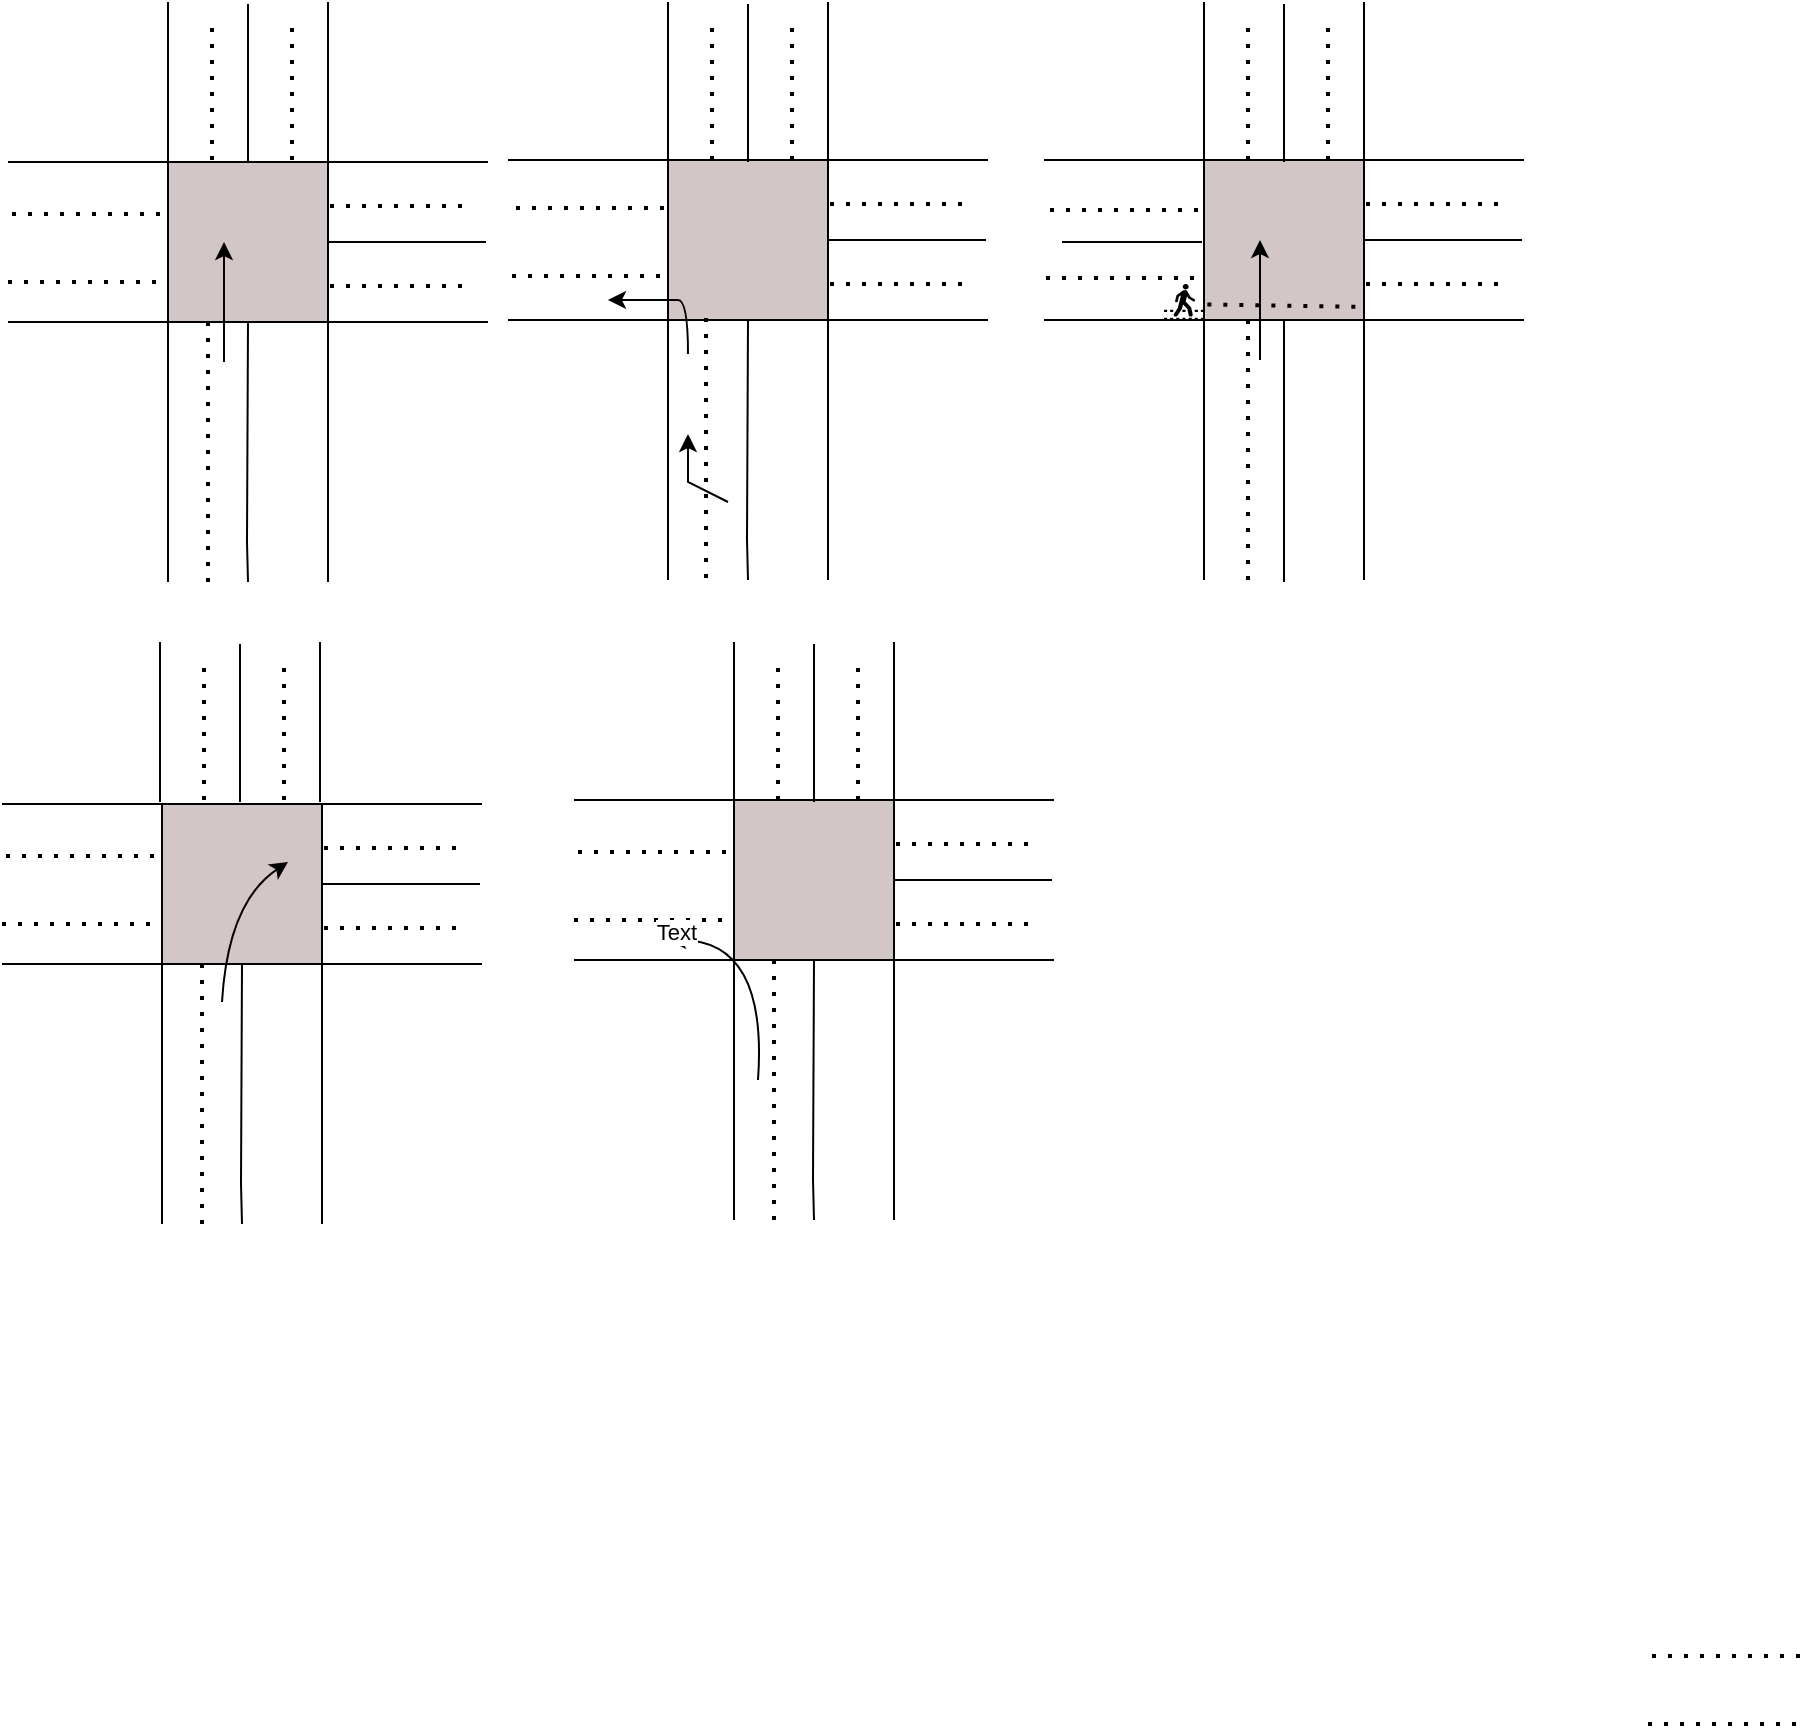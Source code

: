 <mxfile version="21.6.5" type="github">
  <diagram name="Page-1" id="eHVsndWZNQYHEwz9tB8o">
    <mxGraphModel dx="44920" dy="23280" grid="1" gridSize="10" guides="1" tooltips="1" connect="1" arrows="1" fold="1" page="0" pageScale="1" pageWidth="1169" pageHeight="827" math="0" shadow="0">
      <root>
        <mxCell id="0" />
        <mxCell id="1" parent="0" />
        <mxCell id="FgRab_RMm033HroBVEti-80" value="" style="endArrow=none;dashed=1;html=1;dashPattern=1 3;strokeWidth=2;rounded=0;entryX=0;entryY=0.75;entryDx=0;entryDy=0;" edge="1" parent="1">
          <mxGeometry width="50" height="50" relative="1" as="geometry">
            <mxPoint x="920" y="861" as="sourcePoint" />
            <mxPoint x="1000" y="861" as="targetPoint" />
            <Array as="points">
              <mxPoint x="960" y="861" />
            </Array>
          </mxGeometry>
        </mxCell>
        <mxCell id="FgRab_RMm033HroBVEti-81" value="" style="endArrow=none;dashed=1;html=1;dashPattern=1 3;strokeWidth=2;rounded=0;entryX=0;entryY=0.75;entryDx=0;entryDy=0;" edge="1" parent="1">
          <mxGeometry width="50" height="50" relative="1" as="geometry">
            <mxPoint x="922" y="827" as="sourcePoint" />
            <mxPoint x="1002" y="827" as="targetPoint" />
            <Array as="points">
              <mxPoint x="962" y="827" />
            </Array>
          </mxGeometry>
        </mxCell>
        <mxCell id="FgRab_RMm033HroBVEti-128" value="" style="group" vertex="1" connectable="0" parent="1">
          <mxGeometry x="618" y="79" width="240" height="211" as="geometry" />
        </mxCell>
        <mxCell id="FgRab_RMm033HroBVEti-36" value="" style="endArrow=none;html=1;rounded=0;" edge="1" parent="FgRab_RMm033HroBVEti-128">
          <mxGeometry width="50" height="50" relative="1" as="geometry">
            <mxPoint y="80" as="sourcePoint" />
            <mxPoint x="80" y="80" as="targetPoint" />
          </mxGeometry>
        </mxCell>
        <mxCell id="FgRab_RMm033HroBVEti-40" value="" style="endArrow=none;html=1;rounded=0;" edge="1" parent="FgRab_RMm033HroBVEti-128">
          <mxGeometry width="50" height="50" relative="1" as="geometry">
            <mxPoint as="sourcePoint" />
            <mxPoint x="80" as="targetPoint" />
          </mxGeometry>
        </mxCell>
        <mxCell id="FgRab_RMm033HroBVEti-82" value="" style="endArrow=none;dashed=1;html=1;dashPattern=1 3;strokeWidth=2;rounded=0;entryX=0;entryY=0.75;entryDx=0;entryDy=0;" edge="1" parent="FgRab_RMm033HroBVEti-128">
          <mxGeometry width="50" height="50" relative="1" as="geometry">
            <mxPoint x="1" y="59" as="sourcePoint" />
            <mxPoint x="81" y="59" as="targetPoint" />
            <Array as="points">
              <mxPoint x="41" y="59" />
            </Array>
          </mxGeometry>
        </mxCell>
        <mxCell id="FgRab_RMm033HroBVEti-216" value="" style="group" vertex="1" connectable="0" parent="FgRab_RMm033HroBVEti-128">
          <mxGeometry x="43" width="197" height="211" as="geometry" />
        </mxCell>
        <mxCell id="FgRab_RMm033HroBVEti-31" value="" style="whiteSpace=wrap;html=1;aspect=fixed;fillColor=#d2c6c6;strokeColor=#000000;" vertex="1" parent="FgRab_RMm033HroBVEti-216">
          <mxGeometry x="37" width="80" height="80" as="geometry" />
        </mxCell>
        <mxCell id="FgRab_RMm033HroBVEti-32" value="" style="endArrow=none;html=1;rounded=0;entryX=0;entryY=1;entryDx=0;entryDy=0;" edge="1" parent="FgRab_RMm033HroBVEti-216" target="FgRab_RMm033HroBVEti-31">
          <mxGeometry width="50" height="50" relative="1" as="geometry">
            <mxPoint x="37" y="210" as="sourcePoint" />
            <mxPoint x="357" y="160" as="targetPoint" />
          </mxGeometry>
        </mxCell>
        <mxCell id="FgRab_RMm033HroBVEti-34" value="" style="endArrow=none;html=1;rounded=0;entryX=1;entryY=1;entryDx=0;entryDy=0;" edge="1" parent="FgRab_RMm033HroBVEti-216" target="FgRab_RMm033HroBVEti-31">
          <mxGeometry width="50" height="50" relative="1" as="geometry">
            <mxPoint x="117" y="210" as="sourcePoint" />
            <mxPoint x="117" y="81" as="targetPoint" />
            <Array as="points">
              <mxPoint x="117" y="191" />
            </Array>
          </mxGeometry>
        </mxCell>
        <mxCell id="FgRab_RMm033HroBVEti-35" value="" style="endArrow=none;html=1;rounded=0;entryX=0.5;entryY=1;entryDx=0;entryDy=0;" edge="1" parent="FgRab_RMm033HroBVEti-216" target="FgRab_RMm033HroBVEti-31">
          <mxGeometry width="50" height="50" relative="1" as="geometry">
            <mxPoint x="77" y="211" as="sourcePoint" />
            <mxPoint x="77" y="90" as="targetPoint" />
            <Array as="points" />
          </mxGeometry>
        </mxCell>
        <mxCell id="FgRab_RMm033HroBVEti-38" value="" style="shape=image;html=1;verticalAlign=top;verticalLabelPosition=bottom;labelBackgroundColor=#ffffff;imageAspect=0;aspect=fixed;image=https://cdn4.iconfinder.com/data/icons/transportation-190/1000/transport_automobile_auto_sedan_car_transportation_vehicle-128.png;rotation=90;" vertex="1" parent="FgRab_RMm033HroBVEti-216">
          <mxGeometry x="29" y="85" width="40" height="40" as="geometry" />
        </mxCell>
        <mxCell id="FgRab_RMm033HroBVEti-39" value="" style="endArrow=none;html=1;rounded=0;exitX=1;exitY=0;exitDx=0;exitDy=0;" edge="1" parent="FgRab_RMm033HroBVEti-216" source="FgRab_RMm033HroBVEti-31">
          <mxGeometry width="50" height="50" relative="1" as="geometry">
            <mxPoint x="157" y="10" as="sourcePoint" />
            <mxPoint x="197" as="targetPoint" />
          </mxGeometry>
        </mxCell>
        <mxCell id="FgRab_RMm033HroBVEti-41" value="" style="endArrow=none;html=1;rounded=0;exitX=1;exitY=1;exitDx=0;exitDy=0;" edge="1" parent="FgRab_RMm033HroBVEti-216" source="FgRab_RMm033HroBVEti-31">
          <mxGeometry width="50" height="50" relative="1" as="geometry">
            <mxPoint x="357" y="240" as="sourcePoint" />
            <mxPoint x="197" y="80" as="targetPoint" />
          </mxGeometry>
        </mxCell>
        <mxCell id="FgRab_RMm033HroBVEti-43" value="" style="endArrow=classic;html=1;rounded=0;entryX=0.35;entryY=0.5;entryDx=0;entryDy=0;entryPerimeter=0;" edge="1" parent="FgRab_RMm033HroBVEti-216" target="FgRab_RMm033HroBVEti-31">
          <mxGeometry width="50" height="50" relative="1" as="geometry">
            <mxPoint x="65" y="100" as="sourcePoint" />
            <mxPoint x="67.593" y="61" as="targetPoint" />
            <Array as="points">
              <mxPoint x="65" y="75" />
            </Array>
          </mxGeometry>
        </mxCell>
        <mxCell id="FgRab_RMm033HroBVEti-46" value="" style="endArrow=none;dashed=1;html=1;dashPattern=1 3;strokeWidth=2;rounded=0;exitX=0.021;exitY=0.903;exitDx=0;exitDy=0;exitPerimeter=0;entryX=0.992;entryY=0.918;entryDx=0;entryDy=0;entryPerimeter=0;" edge="1" parent="FgRab_RMm033HroBVEti-216" source="FgRab_RMm033HroBVEti-31" target="FgRab_RMm033HroBVEti-31">
          <mxGeometry width="50" height="50" relative="1" as="geometry">
            <mxPoint x="79" y="230" as="sourcePoint" />
            <mxPoint x="129" y="180" as="targetPoint" />
          </mxGeometry>
        </mxCell>
        <mxCell id="FgRab_RMm033HroBVEti-47" value="" style="shape=mxgraph.signs.safety.pedestrian_crossing;html=1;pointerEvents=1;fillColor=#000000;strokeColor=none;verticalLabelPosition=bottom;verticalAlign=top;align=center;" vertex="1" parent="FgRab_RMm033HroBVEti-216">
          <mxGeometry x="17" y="62" width="20" height="18" as="geometry" />
        </mxCell>
        <mxCell id="FgRab_RMm033HroBVEti-73" value="" style="endArrow=none;dashed=1;html=1;dashPattern=1 3;strokeWidth=2;rounded=0;entryX=0.25;entryY=1;entryDx=0;entryDy=0;exitX=1;exitY=0.75;exitDx=0;exitDy=0;" edge="1" parent="FgRab_RMm033HroBVEti-216">
          <mxGeometry width="50" height="50" relative="1" as="geometry">
            <mxPoint x="59" y="210" as="sourcePoint" />
            <mxPoint x="59" y="80" as="targetPoint" />
          </mxGeometry>
        </mxCell>
        <mxCell id="FgRab_RMm033HroBVEti-83" value="" style="endArrow=none;dashed=1;html=1;dashPattern=1 3;strokeWidth=2;rounded=0;entryX=0;entryY=0.75;entryDx=0;entryDy=0;" edge="1" parent="FgRab_RMm033HroBVEti-216">
          <mxGeometry width="50" height="50" relative="1" as="geometry">
            <mxPoint x="-40" y="25" as="sourcePoint" />
            <mxPoint x="40" y="25" as="targetPoint" />
            <Array as="points">
              <mxPoint y="25" />
            </Array>
          </mxGeometry>
        </mxCell>
        <mxCell id="FgRab_RMm033HroBVEti-160" value="" style="group;rotation=90;" vertex="1" connectable="0" parent="FgRab_RMm033HroBVEti-216">
          <mxGeometry x="117" width="80" height="80" as="geometry" />
        </mxCell>
        <mxCell id="FgRab_RMm033HroBVEti-161" value="" style="endArrow=none;html=1;rounded=0;" edge="1" parent="FgRab_RMm033HroBVEti-160">
          <mxGeometry width="50" height="50" relative="1" as="geometry">
            <mxPoint x="80" as="sourcePoint" />
            <mxPoint as="targetPoint" />
          </mxGeometry>
        </mxCell>
        <mxCell id="FgRab_RMm033HroBVEti-162" value="" style="endArrow=none;html=1;rounded=0;" edge="1" parent="FgRab_RMm033HroBVEti-160">
          <mxGeometry width="50" height="50" relative="1" as="geometry">
            <mxPoint x="79" y="40" as="sourcePoint" />
            <mxPoint y="40" as="targetPoint" />
          </mxGeometry>
        </mxCell>
        <mxCell id="FgRab_RMm033HroBVEti-163" value="" style="endArrow=none;html=1;rounded=0;" edge="1" parent="FgRab_RMm033HroBVEti-160">
          <mxGeometry width="50" height="50" relative="1" as="geometry">
            <mxPoint x="80" y="80" as="sourcePoint" />
            <mxPoint y="80" as="targetPoint" />
          </mxGeometry>
        </mxCell>
        <mxCell id="FgRab_RMm033HroBVEti-164" value="" style="endArrow=none;dashed=1;html=1;dashPattern=1 3;strokeWidth=2;rounded=0;exitX=1;exitY=0.75;exitDx=0;exitDy=0;" edge="1" parent="FgRab_RMm033HroBVEti-160">
          <mxGeometry width="50" height="50" relative="1" as="geometry">
            <mxPoint x="1" y="22" as="sourcePoint" />
            <mxPoint x="70" y="22" as="targetPoint" />
          </mxGeometry>
        </mxCell>
        <mxCell id="FgRab_RMm033HroBVEti-165" value="" style="endArrow=none;dashed=1;html=1;dashPattern=1 3;strokeWidth=2;rounded=0;exitX=1;exitY=0.75;exitDx=0;exitDy=0;" edge="1" parent="FgRab_RMm033HroBVEti-160">
          <mxGeometry width="50" height="50" relative="1" as="geometry">
            <mxPoint x="1" y="62" as="sourcePoint" />
            <mxPoint x="70" y="62" as="targetPoint" />
          </mxGeometry>
        </mxCell>
        <mxCell id="FgRab_RMm033HroBVEti-129" value="" style="group" vertex="1" connectable="0" parent="1">
          <mxGeometry x="350" y="79" width="240" height="210" as="geometry" />
        </mxCell>
        <mxCell id="FgRab_RMm033HroBVEti-28" value="" style="group" vertex="1" connectable="0" parent="FgRab_RMm033HroBVEti-129">
          <mxGeometry width="240" height="210" as="geometry" />
        </mxCell>
        <mxCell id="FgRab_RMm033HroBVEti-1" value="" style="whiteSpace=wrap;html=1;aspect=fixed;fillColor=#d2c6c6;strokeColor=#000000;" vertex="1" parent="FgRab_RMm033HroBVEti-28">
          <mxGeometry x="80" width="80" height="80" as="geometry" />
        </mxCell>
        <mxCell id="FgRab_RMm033HroBVEti-2" value="" style="endArrow=none;html=1;rounded=0;entryX=0;entryY=1;entryDx=0;entryDy=0;" edge="1" parent="FgRab_RMm033HroBVEti-28" target="FgRab_RMm033HroBVEti-1">
          <mxGeometry width="50" height="50" relative="1" as="geometry">
            <mxPoint x="80" y="210" as="sourcePoint" />
            <mxPoint x="400" y="160" as="targetPoint" />
          </mxGeometry>
        </mxCell>
        <mxCell id="FgRab_RMm033HroBVEti-7" value="" style="endArrow=none;html=1;rounded=0;entryX=1;entryY=1;entryDx=0;entryDy=0;" edge="1" parent="FgRab_RMm033HroBVEti-28" target="FgRab_RMm033HroBVEti-1">
          <mxGeometry width="50" height="50" relative="1" as="geometry">
            <mxPoint x="160" y="210" as="sourcePoint" />
            <mxPoint x="160" y="81" as="targetPoint" />
            <Array as="points">
              <mxPoint x="160" y="191" />
            </Array>
          </mxGeometry>
        </mxCell>
        <mxCell id="FgRab_RMm033HroBVEti-8" value="" style="endArrow=none;html=1;rounded=0;entryX=0.5;entryY=1;entryDx=0;entryDy=0;exitX=1;exitY=0.25;exitDx=0;exitDy=0;" edge="1" parent="FgRab_RMm033HroBVEti-28" source="FgRab_RMm033HroBVEti-18" target="FgRab_RMm033HroBVEti-1">
          <mxGeometry width="50" height="50" relative="1" as="geometry">
            <mxPoint x="120" y="320" as="sourcePoint" />
            <mxPoint x="120" y="90" as="targetPoint" />
            <Array as="points">
              <mxPoint x="119.5" y="190" />
            </Array>
          </mxGeometry>
        </mxCell>
        <mxCell id="FgRab_RMm033HroBVEti-14" value="" style="endArrow=none;html=1;rounded=0;" edge="1" parent="FgRab_RMm033HroBVEti-28">
          <mxGeometry width="50" height="50" relative="1" as="geometry">
            <mxPoint y="80" as="sourcePoint" />
            <mxPoint x="80" y="80" as="targetPoint" />
          </mxGeometry>
        </mxCell>
        <mxCell id="FgRab_RMm033HroBVEti-15" value="" style="shape=image;html=1;verticalAlign=top;verticalLabelPosition=bottom;labelBackgroundColor=#ffffff;imageAspect=0;aspect=fixed;image=https://cdn4.iconfinder.com/data/icons/transportation-190/1000/transport_automobile_auto_sedan_car_transportation_vehicle-128.png;rotation=90;" vertex="1" parent="FgRab_RMm033HroBVEti-28">
          <mxGeometry x="70" y="97" width="40" height="40" as="geometry" />
        </mxCell>
        <mxCell id="FgRab_RMm033HroBVEti-18" value="" style="shape=image;html=1;verticalAlign=top;verticalLabelPosition=bottom;labelBackgroundColor=#ffffff;imageAspect=0;aspect=fixed;image=https://cdn4.iconfinder.com/data/icons/transportation-190/1000/transport_automobile_auto_sedan_car_transportation_vehicle-128.png;rotation=90;" vertex="1" parent="FgRab_RMm033HroBVEti-28">
          <mxGeometry x="90" y="170" width="40" height="40" as="geometry" />
        </mxCell>
        <mxCell id="FgRab_RMm033HroBVEti-20" value="" style="endArrow=none;html=1;rounded=0;exitX=1;exitY=0;exitDx=0;exitDy=0;" edge="1" parent="FgRab_RMm033HroBVEti-28" source="FgRab_RMm033HroBVEti-1">
          <mxGeometry width="50" height="50" relative="1" as="geometry">
            <mxPoint x="200" y="10" as="sourcePoint" />
            <mxPoint x="240" as="targetPoint" />
          </mxGeometry>
        </mxCell>
        <mxCell id="FgRab_RMm033HroBVEti-21" value="" style="endArrow=none;html=1;rounded=0;" edge="1" parent="FgRab_RMm033HroBVEti-28">
          <mxGeometry width="50" height="50" relative="1" as="geometry">
            <mxPoint as="sourcePoint" />
            <mxPoint x="80" as="targetPoint" />
          </mxGeometry>
        </mxCell>
        <mxCell id="FgRab_RMm033HroBVEti-22" value="" style="endArrow=none;html=1;rounded=0;exitX=1;exitY=1;exitDx=0;exitDy=0;" edge="1" parent="FgRab_RMm033HroBVEti-28" source="FgRab_RMm033HroBVEti-1">
          <mxGeometry width="50" height="50" relative="1" as="geometry">
            <mxPoint x="400" y="240" as="sourcePoint" />
            <mxPoint x="240" y="80" as="targetPoint" />
          </mxGeometry>
        </mxCell>
        <mxCell id="FgRab_RMm033HroBVEti-23" value="" style="curved=1;endArrow=classic;html=1;rounded=0;exitX=0;exitY=0.5;exitDx=0;exitDy=0;" edge="1" parent="FgRab_RMm033HroBVEti-28" source="FgRab_RMm033HroBVEti-15">
          <mxGeometry width="50" height="50" relative="1" as="geometry">
            <mxPoint x="90" y="94" as="sourcePoint" />
            <mxPoint x="50" y="70" as="targetPoint" />
            <Array as="points">
              <mxPoint x="90" y="70" />
              <mxPoint x="80" y="70" />
              <mxPoint x="70" y="70" />
            </Array>
          </mxGeometry>
        </mxCell>
        <mxCell id="FgRab_RMm033HroBVEti-48" value="" style="shape=image;html=1;verticalAlign=top;verticalLabelPosition=bottom;labelBackgroundColor=#ffffff;imageAspect=0;aspect=fixed;image=https://cdn2.iconfinder.com/data/icons/wanpix-construction-worker-1/64/Artboard_21-128.png" vertex="1" parent="FgRab_RMm033HroBVEti-28">
          <mxGeometry x="101" y="134" width="20" height="20" as="geometry" />
        </mxCell>
        <mxCell id="FgRab_RMm033HroBVEti-72" value="" style="endArrow=none;dashed=1;html=1;dashPattern=1 3;strokeWidth=2;rounded=0;entryX=0.25;entryY=1;entryDx=0;entryDy=0;exitX=1;exitY=0.75;exitDx=0;exitDy=0;" edge="1" parent="FgRab_RMm033HroBVEti-28">
          <mxGeometry width="50" height="50" relative="1" as="geometry">
            <mxPoint x="99" y="209" as="sourcePoint" />
            <mxPoint x="99" y="79" as="targetPoint" />
          </mxGeometry>
        </mxCell>
        <mxCell id="FgRab_RMm033HroBVEti-178" value="" style="group;rotation=90;" vertex="1" connectable="0" parent="FgRab_RMm033HroBVEti-28">
          <mxGeometry x="160" width="80" height="80" as="geometry" />
        </mxCell>
        <mxCell id="FgRab_RMm033HroBVEti-179" value="" style="endArrow=none;html=1;rounded=0;" edge="1" parent="FgRab_RMm033HroBVEti-178">
          <mxGeometry width="50" height="50" relative="1" as="geometry">
            <mxPoint x="80" as="sourcePoint" />
            <mxPoint as="targetPoint" />
          </mxGeometry>
        </mxCell>
        <mxCell id="FgRab_RMm033HroBVEti-180" value="" style="endArrow=none;html=1;rounded=0;" edge="1" parent="FgRab_RMm033HroBVEti-178">
          <mxGeometry width="50" height="50" relative="1" as="geometry">
            <mxPoint x="79" y="40" as="sourcePoint" />
            <mxPoint y="40" as="targetPoint" />
          </mxGeometry>
        </mxCell>
        <mxCell id="FgRab_RMm033HroBVEti-181" value="" style="endArrow=none;html=1;rounded=0;" edge="1" parent="FgRab_RMm033HroBVEti-178">
          <mxGeometry width="50" height="50" relative="1" as="geometry">
            <mxPoint x="80" y="80" as="sourcePoint" />
            <mxPoint y="80" as="targetPoint" />
          </mxGeometry>
        </mxCell>
        <mxCell id="FgRab_RMm033HroBVEti-182" value="" style="endArrow=none;dashed=1;html=1;dashPattern=1 3;strokeWidth=2;rounded=0;exitX=1;exitY=0.75;exitDx=0;exitDy=0;" edge="1" parent="FgRab_RMm033HroBVEti-178">
          <mxGeometry width="50" height="50" relative="1" as="geometry">
            <mxPoint x="1" y="22" as="sourcePoint" />
            <mxPoint x="70" y="22" as="targetPoint" />
          </mxGeometry>
        </mxCell>
        <mxCell id="FgRab_RMm033HroBVEti-183" value="" style="endArrow=none;dashed=1;html=1;dashPattern=1 3;strokeWidth=2;rounded=0;exitX=1;exitY=0.75;exitDx=0;exitDy=0;" edge="1" parent="FgRab_RMm033HroBVEti-178">
          <mxGeometry width="50" height="50" relative="1" as="geometry">
            <mxPoint x="1" y="62" as="sourcePoint" />
            <mxPoint x="70" y="62" as="targetPoint" />
          </mxGeometry>
        </mxCell>
        <mxCell id="FgRab_RMm033HroBVEti-67" value="" style="endArrow=classic;html=1;rounded=0;entryX=1;entryY=0.5;entryDx=0;entryDy=0;" edge="1" parent="FgRab_RMm033HroBVEti-129" target="FgRab_RMm033HroBVEti-15">
          <mxGeometry width="50" height="50" relative="1" as="geometry">
            <mxPoint x="110" y="171" as="sourcePoint" />
            <mxPoint x="290" y="51" as="targetPoint" />
            <Array as="points">
              <mxPoint x="90" y="161" />
            </Array>
          </mxGeometry>
        </mxCell>
        <mxCell id="FgRab_RMm033HroBVEti-78" value="" style="endArrow=none;dashed=1;html=1;dashPattern=1 3;strokeWidth=2;rounded=0;entryX=0;entryY=0.75;entryDx=0;entryDy=0;" edge="1" parent="FgRab_RMm033HroBVEti-129">
          <mxGeometry width="50" height="50" relative="1" as="geometry">
            <mxPoint x="2" y="58" as="sourcePoint" />
            <mxPoint x="82" y="58" as="targetPoint" />
            <Array as="points">
              <mxPoint x="42" y="58" />
            </Array>
          </mxGeometry>
        </mxCell>
        <mxCell id="FgRab_RMm033HroBVEti-79" value="" style="endArrow=none;dashed=1;html=1;dashPattern=1 3;strokeWidth=2;rounded=0;entryX=0;entryY=0.75;entryDx=0;entryDy=0;" edge="1" parent="FgRab_RMm033HroBVEti-129">
          <mxGeometry width="50" height="50" relative="1" as="geometry">
            <mxPoint x="4" y="24" as="sourcePoint" />
            <mxPoint x="84" y="24" as="targetPoint" />
            <Array as="points">
              <mxPoint x="44" y="24" />
            </Array>
          </mxGeometry>
        </mxCell>
        <mxCell id="FgRab_RMm033HroBVEti-130" value="" style="group" vertex="1" connectable="0" parent="1">
          <mxGeometry x="100" y="80" width="240" height="210" as="geometry" />
        </mxCell>
        <mxCell id="FgRab_RMm033HroBVEti-53" value="" style="whiteSpace=wrap;html=1;aspect=fixed;strokeColor=#000000;fillColor=#d2c6c6;" vertex="1" parent="FgRab_RMm033HroBVEti-130">
          <mxGeometry x="80" width="80" height="80" as="geometry" />
        </mxCell>
        <mxCell id="FgRab_RMm033HroBVEti-54" value="" style="endArrow=none;html=1;rounded=0;entryX=0;entryY=1;entryDx=0;entryDy=0;" edge="1" parent="FgRab_RMm033HroBVEti-130" target="FgRab_RMm033HroBVEti-53">
          <mxGeometry width="50" height="50" relative="1" as="geometry">
            <mxPoint x="80" y="210" as="sourcePoint" />
            <mxPoint x="400" y="160" as="targetPoint" />
          </mxGeometry>
        </mxCell>
        <mxCell id="FgRab_RMm033HroBVEti-56" value="" style="endArrow=none;html=1;rounded=0;entryX=1;entryY=1;entryDx=0;entryDy=0;" edge="1" parent="FgRab_RMm033HroBVEti-130" target="FgRab_RMm033HroBVEti-53">
          <mxGeometry width="50" height="50" relative="1" as="geometry">
            <mxPoint x="160" y="210" as="sourcePoint" />
            <mxPoint x="160" y="81" as="targetPoint" />
            <Array as="points">
              <mxPoint x="160" y="191" />
            </Array>
          </mxGeometry>
        </mxCell>
        <mxCell id="FgRab_RMm033HroBVEti-57" value="" style="endArrow=none;html=1;rounded=0;entryX=0.5;entryY=1;entryDx=0;entryDy=0;exitX=1;exitY=0.25;exitDx=0;exitDy=0;" edge="1" parent="FgRab_RMm033HroBVEti-130" source="FgRab_RMm033HroBVEti-60" target="FgRab_RMm033HroBVEti-53">
          <mxGeometry width="50" height="50" relative="1" as="geometry">
            <mxPoint x="120" y="320" as="sourcePoint" />
            <mxPoint x="120" y="90" as="targetPoint" />
            <Array as="points">
              <mxPoint x="119.5" y="190" />
            </Array>
          </mxGeometry>
        </mxCell>
        <mxCell id="FgRab_RMm033HroBVEti-58" value="" style="endArrow=none;html=1;rounded=0;" edge="1" parent="FgRab_RMm033HroBVEti-130">
          <mxGeometry width="50" height="50" relative="1" as="geometry">
            <mxPoint y="80" as="sourcePoint" />
            <mxPoint x="80" y="80" as="targetPoint" />
          </mxGeometry>
        </mxCell>
        <mxCell id="FgRab_RMm033HroBVEti-60" value="" style="shape=image;html=1;verticalAlign=top;verticalLabelPosition=bottom;labelBackgroundColor=#ffffff;imageAspect=0;aspect=fixed;image=https://cdn4.iconfinder.com/data/icons/transportation-190/1000/transport_automobile_auto_sedan_car_transportation_vehicle-128.png;rotation=90;" vertex="1" parent="FgRab_RMm033HroBVEti-130">
          <mxGeometry x="90" y="170" width="40" height="40" as="geometry" />
        </mxCell>
        <mxCell id="FgRab_RMm033HroBVEti-61" value="" style="endArrow=none;html=1;rounded=0;exitX=1;exitY=0;exitDx=0;exitDy=0;" edge="1" parent="FgRab_RMm033HroBVEti-130" source="FgRab_RMm033HroBVEti-53">
          <mxGeometry width="50" height="50" relative="1" as="geometry">
            <mxPoint x="200" y="10" as="sourcePoint" />
            <mxPoint x="240" as="targetPoint" />
          </mxGeometry>
        </mxCell>
        <mxCell id="FgRab_RMm033HroBVEti-62" value="" style="endArrow=none;html=1;rounded=0;" edge="1" parent="FgRab_RMm033HroBVEti-130">
          <mxGeometry width="50" height="50" relative="1" as="geometry">
            <mxPoint as="sourcePoint" />
            <mxPoint x="80" as="targetPoint" />
          </mxGeometry>
        </mxCell>
        <mxCell id="FgRab_RMm033HroBVEti-63" value="" style="endArrow=none;html=1;rounded=0;exitX=1;exitY=1;exitDx=0;exitDy=0;" edge="1" parent="FgRab_RMm033HroBVEti-130" source="FgRab_RMm033HroBVEti-53">
          <mxGeometry width="50" height="50" relative="1" as="geometry">
            <mxPoint x="400" y="240" as="sourcePoint" />
            <mxPoint x="240" y="80" as="targetPoint" />
          </mxGeometry>
        </mxCell>
        <mxCell id="FgRab_RMm033HroBVEti-65" value="" style="endArrow=classic;html=1;rounded=0;entryX=0.35;entryY=0.5;entryDx=0;entryDy=0;entryPerimeter=0;" edge="1" parent="FgRab_RMm033HroBVEti-130" target="FgRab_RMm033HroBVEti-53">
          <mxGeometry width="50" height="50" relative="1" as="geometry">
            <mxPoint x="108" y="100" as="sourcePoint" />
            <mxPoint x="110.593" y="61" as="targetPoint" />
            <Array as="points">
              <mxPoint x="108" y="75" />
            </Array>
          </mxGeometry>
        </mxCell>
        <mxCell id="FgRab_RMm033HroBVEti-71" value="" style="endArrow=none;dashed=1;html=1;dashPattern=1 3;strokeWidth=2;rounded=0;entryX=0.25;entryY=1;entryDx=0;entryDy=0;exitX=1;exitY=0.75;exitDx=0;exitDy=0;" edge="1" parent="FgRab_RMm033HroBVEti-130" source="FgRab_RMm033HroBVEti-60" target="FgRab_RMm033HroBVEti-53">
          <mxGeometry width="50" height="50" relative="1" as="geometry">
            <mxPoint x="490" y="100" as="sourcePoint" />
            <mxPoint x="540" y="50" as="targetPoint" />
          </mxGeometry>
        </mxCell>
        <mxCell id="FgRab_RMm033HroBVEti-74" value="" style="endArrow=none;dashed=1;html=1;dashPattern=1 3;strokeWidth=2;rounded=0;entryX=0;entryY=0.75;entryDx=0;entryDy=0;" edge="1" parent="FgRab_RMm033HroBVEti-130" target="FgRab_RMm033HroBVEti-53">
          <mxGeometry width="50" height="50" relative="1" as="geometry">
            <mxPoint y="60" as="sourcePoint" />
            <mxPoint x="110" y="90" as="targetPoint" />
            <Array as="points">
              <mxPoint x="40" y="60" />
            </Array>
          </mxGeometry>
        </mxCell>
        <mxCell id="FgRab_RMm033HroBVEti-75" value="" style="endArrow=none;dashed=1;html=1;dashPattern=1 3;strokeWidth=2;rounded=0;entryX=0;entryY=0.75;entryDx=0;entryDy=0;" edge="1" parent="FgRab_RMm033HroBVEti-130">
          <mxGeometry width="50" height="50" relative="1" as="geometry">
            <mxPoint x="2" y="26" as="sourcePoint" />
            <mxPoint x="82" y="26" as="targetPoint" />
            <Array as="points">
              <mxPoint x="42" y="26" />
            </Array>
          </mxGeometry>
        </mxCell>
        <mxCell id="FgRab_RMm033HroBVEti-218" value="" style="group;rotation=90;" vertex="1" connectable="0" parent="FgRab_RMm033HroBVEti-130">
          <mxGeometry x="160" width="80" height="80" as="geometry" />
        </mxCell>
        <mxCell id="FgRab_RMm033HroBVEti-219" value="" style="endArrow=none;html=1;rounded=0;" edge="1" parent="FgRab_RMm033HroBVEti-218">
          <mxGeometry width="50" height="50" relative="1" as="geometry">
            <mxPoint x="80" as="sourcePoint" />
            <mxPoint as="targetPoint" />
          </mxGeometry>
        </mxCell>
        <mxCell id="FgRab_RMm033HroBVEti-220" value="" style="endArrow=none;html=1;rounded=0;" edge="1" parent="FgRab_RMm033HroBVEti-218">
          <mxGeometry width="50" height="50" relative="1" as="geometry">
            <mxPoint x="79" y="40" as="sourcePoint" />
            <mxPoint y="40" as="targetPoint" />
          </mxGeometry>
        </mxCell>
        <mxCell id="FgRab_RMm033HroBVEti-221" value="" style="endArrow=none;html=1;rounded=0;" edge="1" parent="FgRab_RMm033HroBVEti-218">
          <mxGeometry width="50" height="50" relative="1" as="geometry">
            <mxPoint x="80" y="80" as="sourcePoint" />
            <mxPoint y="80" as="targetPoint" />
          </mxGeometry>
        </mxCell>
        <mxCell id="FgRab_RMm033HroBVEti-222" value="" style="endArrow=none;dashed=1;html=1;dashPattern=1 3;strokeWidth=2;rounded=0;exitX=1;exitY=0.75;exitDx=0;exitDy=0;" edge="1" parent="FgRab_RMm033HroBVEti-218">
          <mxGeometry width="50" height="50" relative="1" as="geometry">
            <mxPoint x="1" y="22" as="sourcePoint" />
            <mxPoint x="70" y="22" as="targetPoint" />
          </mxGeometry>
        </mxCell>
        <mxCell id="FgRab_RMm033HroBVEti-223" value="" style="endArrow=none;dashed=1;html=1;dashPattern=1 3;strokeWidth=2;rounded=0;exitX=1;exitY=0.75;exitDx=0;exitDy=0;" edge="1" parent="FgRab_RMm033HroBVEti-218">
          <mxGeometry width="50" height="50" relative="1" as="geometry">
            <mxPoint x="1" y="62" as="sourcePoint" />
            <mxPoint x="70" y="62" as="targetPoint" />
          </mxGeometry>
        </mxCell>
        <mxCell id="FgRab_RMm033HroBVEti-133" value="" style="endArrow=none;html=1;rounded=0;" edge="1" parent="1">
          <mxGeometry width="50" height="50" relative="1" as="geometry">
            <mxPoint x="627" y="120" as="sourcePoint" />
            <mxPoint x="697" y="120" as="targetPoint" />
          </mxGeometry>
        </mxCell>
        <mxCell id="FgRab_RMm033HroBVEti-147" value="" style="group" vertex="1" connectable="0" parent="1">
          <mxGeometry x="698" width="80" height="80" as="geometry" />
        </mxCell>
        <mxCell id="FgRab_RMm033HroBVEti-134" value="" style="endArrow=none;html=1;rounded=0;" edge="1" parent="FgRab_RMm033HroBVEti-147">
          <mxGeometry width="50" height="50" relative="1" as="geometry">
            <mxPoint as="sourcePoint" />
            <mxPoint y="80" as="targetPoint" />
          </mxGeometry>
        </mxCell>
        <mxCell id="FgRab_RMm033HroBVEti-135" value="" style="endArrow=none;html=1;rounded=0;" edge="1" parent="FgRab_RMm033HroBVEti-147">
          <mxGeometry width="50" height="50" relative="1" as="geometry">
            <mxPoint x="40" y="1" as="sourcePoint" />
            <mxPoint x="40" y="80" as="targetPoint" />
          </mxGeometry>
        </mxCell>
        <mxCell id="FgRab_RMm033HroBVEti-136" value="" style="endArrow=none;html=1;rounded=0;" edge="1" parent="FgRab_RMm033HroBVEti-147">
          <mxGeometry width="50" height="50" relative="1" as="geometry">
            <mxPoint x="80" as="sourcePoint" />
            <mxPoint x="80" y="80" as="targetPoint" />
          </mxGeometry>
        </mxCell>
        <mxCell id="FgRab_RMm033HroBVEti-139" value="" style="endArrow=none;dashed=1;html=1;dashPattern=1 3;strokeWidth=2;rounded=0;exitX=1;exitY=0.75;exitDx=0;exitDy=0;" edge="1" parent="FgRab_RMm033HroBVEti-147">
          <mxGeometry width="50" height="50" relative="1" as="geometry">
            <mxPoint x="22" y="79" as="sourcePoint" />
            <mxPoint x="22" y="10" as="targetPoint" />
          </mxGeometry>
        </mxCell>
        <mxCell id="FgRab_RMm033HroBVEti-141" value="" style="endArrow=none;dashed=1;html=1;dashPattern=1 3;strokeWidth=2;rounded=0;exitX=1;exitY=0.75;exitDx=0;exitDy=0;" edge="1" parent="FgRab_RMm033HroBVEti-147">
          <mxGeometry width="50" height="50" relative="1" as="geometry">
            <mxPoint x="62" y="79" as="sourcePoint" />
            <mxPoint x="62" y="10" as="targetPoint" />
          </mxGeometry>
        </mxCell>
        <mxCell id="FgRab_RMm033HroBVEti-148" value="" style="group" vertex="1" connectable="0" parent="1">
          <mxGeometry x="430" width="80" height="80" as="geometry" />
        </mxCell>
        <mxCell id="FgRab_RMm033HroBVEti-149" value="" style="endArrow=none;html=1;rounded=0;" edge="1" parent="FgRab_RMm033HroBVEti-148">
          <mxGeometry width="50" height="50" relative="1" as="geometry">
            <mxPoint as="sourcePoint" />
            <mxPoint y="80" as="targetPoint" />
          </mxGeometry>
        </mxCell>
        <mxCell id="FgRab_RMm033HroBVEti-150" value="" style="endArrow=none;html=1;rounded=0;" edge="1" parent="FgRab_RMm033HroBVEti-148">
          <mxGeometry width="50" height="50" relative="1" as="geometry">
            <mxPoint x="40" y="1" as="sourcePoint" />
            <mxPoint x="40" y="80" as="targetPoint" />
          </mxGeometry>
        </mxCell>
        <mxCell id="FgRab_RMm033HroBVEti-151" value="" style="endArrow=none;html=1;rounded=0;" edge="1" parent="FgRab_RMm033HroBVEti-148">
          <mxGeometry width="50" height="50" relative="1" as="geometry">
            <mxPoint x="80" as="sourcePoint" />
            <mxPoint x="80" y="80" as="targetPoint" />
          </mxGeometry>
        </mxCell>
        <mxCell id="FgRab_RMm033HroBVEti-152" value="" style="endArrow=none;dashed=1;html=1;dashPattern=1 3;strokeWidth=2;rounded=0;exitX=1;exitY=0.75;exitDx=0;exitDy=0;" edge="1" parent="FgRab_RMm033HroBVEti-148">
          <mxGeometry width="50" height="50" relative="1" as="geometry">
            <mxPoint x="22" y="79" as="sourcePoint" />
            <mxPoint x="22" y="10" as="targetPoint" />
          </mxGeometry>
        </mxCell>
        <mxCell id="FgRab_RMm033HroBVEti-153" value="" style="endArrow=none;dashed=1;html=1;dashPattern=1 3;strokeWidth=2;rounded=0;exitX=1;exitY=0.75;exitDx=0;exitDy=0;" edge="1" parent="FgRab_RMm033HroBVEti-148">
          <mxGeometry width="50" height="50" relative="1" as="geometry">
            <mxPoint x="62" y="79" as="sourcePoint" />
            <mxPoint x="62" y="10" as="targetPoint" />
          </mxGeometry>
        </mxCell>
        <mxCell id="FgRab_RMm033HroBVEti-154" value="" style="group" vertex="1" connectable="0" parent="1">
          <mxGeometry x="180" width="80" height="80" as="geometry" />
        </mxCell>
        <mxCell id="FgRab_RMm033HroBVEti-155" value="" style="endArrow=none;html=1;rounded=0;" edge="1" parent="FgRab_RMm033HroBVEti-154">
          <mxGeometry width="50" height="50" relative="1" as="geometry">
            <mxPoint as="sourcePoint" />
            <mxPoint y="80" as="targetPoint" />
          </mxGeometry>
        </mxCell>
        <mxCell id="FgRab_RMm033HroBVEti-156" value="" style="endArrow=none;html=1;rounded=0;" edge="1" parent="FgRab_RMm033HroBVEti-154">
          <mxGeometry width="50" height="50" relative="1" as="geometry">
            <mxPoint x="40" y="1" as="sourcePoint" />
            <mxPoint x="40" y="80" as="targetPoint" />
          </mxGeometry>
        </mxCell>
        <mxCell id="FgRab_RMm033HroBVEti-157" value="" style="endArrow=none;html=1;rounded=0;" edge="1" parent="FgRab_RMm033HroBVEti-154">
          <mxGeometry width="50" height="50" relative="1" as="geometry">
            <mxPoint x="80" as="sourcePoint" />
            <mxPoint x="80" y="80" as="targetPoint" />
          </mxGeometry>
        </mxCell>
        <mxCell id="FgRab_RMm033HroBVEti-158" value="" style="endArrow=none;dashed=1;html=1;dashPattern=1 3;strokeWidth=2;rounded=0;exitX=1;exitY=0.75;exitDx=0;exitDy=0;" edge="1" parent="FgRab_RMm033HroBVEti-154">
          <mxGeometry width="50" height="50" relative="1" as="geometry">
            <mxPoint x="22" y="79" as="sourcePoint" />
            <mxPoint x="22" y="10" as="targetPoint" />
          </mxGeometry>
        </mxCell>
        <mxCell id="FgRab_RMm033HroBVEti-159" value="" style="endArrow=none;dashed=1;html=1;dashPattern=1 3;strokeWidth=2;rounded=0;exitX=1;exitY=0.75;exitDx=0;exitDy=0;" edge="1" parent="FgRab_RMm033HroBVEti-154">
          <mxGeometry width="50" height="50" relative="1" as="geometry">
            <mxPoint x="62" y="79" as="sourcePoint" />
            <mxPoint x="62" y="10" as="targetPoint" />
          </mxGeometry>
        </mxCell>
        <mxCell id="FgRab_RMm033HroBVEti-214" value="" style="group" vertex="1" connectable="0" parent="1">
          <mxGeometry x="97" y="320" width="240" height="291" as="geometry" />
        </mxCell>
        <mxCell id="FgRab_RMm033HroBVEti-131" value="" style="group" vertex="1" connectable="0" parent="FgRab_RMm033HroBVEti-214">
          <mxGeometry y="60" width="240" height="231" as="geometry" />
        </mxCell>
        <mxCell id="FgRab_RMm033HroBVEti-85" value="" style="whiteSpace=wrap;html=1;aspect=fixed;strokeColor=#000000;fillColor=#d2c6c6;" vertex="1" parent="FgRab_RMm033HroBVEti-131">
          <mxGeometry x="80" y="21" width="80" height="80" as="geometry" />
        </mxCell>
        <mxCell id="FgRab_RMm033HroBVEti-86" value="" style="endArrow=none;html=1;rounded=0;entryX=0;entryY=1;entryDx=0;entryDy=0;" edge="1" parent="FgRab_RMm033HroBVEti-131" target="FgRab_RMm033HroBVEti-85">
          <mxGeometry width="50" height="50" relative="1" as="geometry">
            <mxPoint x="80" y="231" as="sourcePoint" />
            <mxPoint x="400" y="181" as="targetPoint" />
          </mxGeometry>
        </mxCell>
        <mxCell id="FgRab_RMm033HroBVEti-87" value="" style="endArrow=none;html=1;rounded=0;entryX=1;entryY=1;entryDx=0;entryDy=0;" edge="1" parent="FgRab_RMm033HroBVEti-131" target="FgRab_RMm033HroBVEti-85">
          <mxGeometry width="50" height="50" relative="1" as="geometry">
            <mxPoint x="160" y="231" as="sourcePoint" />
            <mxPoint x="160" y="102" as="targetPoint" />
            <Array as="points">
              <mxPoint x="160" y="212" />
            </Array>
          </mxGeometry>
        </mxCell>
        <mxCell id="FgRab_RMm033HroBVEti-88" value="" style="endArrow=none;html=1;rounded=0;entryX=0.5;entryY=1;entryDx=0;entryDy=0;exitX=1;exitY=0.25;exitDx=0;exitDy=0;" edge="1" parent="FgRab_RMm033HroBVEti-131" source="FgRab_RMm033HroBVEti-90" target="FgRab_RMm033HroBVEti-85">
          <mxGeometry width="50" height="50" relative="1" as="geometry">
            <mxPoint x="120" y="341" as="sourcePoint" />
            <mxPoint x="120" y="111" as="targetPoint" />
            <Array as="points">
              <mxPoint x="119.5" y="211" />
            </Array>
          </mxGeometry>
        </mxCell>
        <mxCell id="FgRab_RMm033HroBVEti-89" value="" style="endArrow=none;html=1;rounded=0;" edge="1" parent="FgRab_RMm033HroBVEti-131">
          <mxGeometry width="50" height="50" relative="1" as="geometry">
            <mxPoint y="101" as="sourcePoint" />
            <mxPoint x="80" y="101" as="targetPoint" />
          </mxGeometry>
        </mxCell>
        <mxCell id="FgRab_RMm033HroBVEti-90" value="" style="shape=image;html=1;verticalAlign=top;verticalLabelPosition=bottom;labelBackgroundColor=#ffffff;imageAspect=0;aspect=fixed;image=https://cdn4.iconfinder.com/data/icons/transportation-190/1000/transport_automobile_auto_sedan_car_transportation_vehicle-128.png;rotation=90;" vertex="1" parent="FgRab_RMm033HroBVEti-131">
          <mxGeometry x="90" y="191" width="40" height="40" as="geometry" />
        </mxCell>
        <mxCell id="FgRab_RMm033HroBVEti-91" value="" style="endArrow=none;html=1;rounded=0;exitX=1;exitY=0;exitDx=0;exitDy=0;" edge="1" parent="FgRab_RMm033HroBVEti-131" source="FgRab_RMm033HroBVEti-85">
          <mxGeometry width="50" height="50" relative="1" as="geometry">
            <mxPoint x="200" y="31" as="sourcePoint" />
            <mxPoint x="240" y="21" as="targetPoint" />
          </mxGeometry>
        </mxCell>
        <mxCell id="FgRab_RMm033HroBVEti-92" value="" style="endArrow=none;html=1;rounded=0;" edge="1" parent="FgRab_RMm033HroBVEti-131">
          <mxGeometry width="50" height="50" relative="1" as="geometry">
            <mxPoint y="21" as="sourcePoint" />
            <mxPoint x="80" y="21" as="targetPoint" />
          </mxGeometry>
        </mxCell>
        <mxCell id="FgRab_RMm033HroBVEti-93" value="" style="endArrow=none;html=1;rounded=0;exitX=1;exitY=1;exitDx=0;exitDy=0;" edge="1" parent="FgRab_RMm033HroBVEti-131" source="FgRab_RMm033HroBVEti-85">
          <mxGeometry width="50" height="50" relative="1" as="geometry">
            <mxPoint x="400" y="261" as="sourcePoint" />
            <mxPoint x="240" y="101" as="targetPoint" />
          </mxGeometry>
        </mxCell>
        <mxCell id="FgRab_RMm033HroBVEti-95" value="" style="endArrow=none;dashed=1;html=1;dashPattern=1 3;strokeWidth=2;rounded=0;entryX=0.25;entryY=1;entryDx=0;entryDy=0;exitX=1;exitY=0.75;exitDx=0;exitDy=0;" edge="1" parent="FgRab_RMm033HroBVEti-131" source="FgRab_RMm033HroBVEti-90" target="FgRab_RMm033HroBVEti-85">
          <mxGeometry width="50" height="50" relative="1" as="geometry">
            <mxPoint x="490" y="121" as="sourcePoint" />
            <mxPoint x="540" y="71" as="targetPoint" />
          </mxGeometry>
        </mxCell>
        <mxCell id="FgRab_RMm033HroBVEti-96" value="" style="endArrow=none;dashed=1;html=1;dashPattern=1 3;strokeWidth=2;rounded=0;entryX=0;entryY=0.75;entryDx=0;entryDy=0;" edge="1" parent="FgRab_RMm033HroBVEti-131" target="FgRab_RMm033HroBVEti-85">
          <mxGeometry width="50" height="50" relative="1" as="geometry">
            <mxPoint y="81" as="sourcePoint" />
            <mxPoint x="110" y="111" as="targetPoint" />
            <Array as="points">
              <mxPoint x="40" y="81" />
            </Array>
          </mxGeometry>
        </mxCell>
        <mxCell id="FgRab_RMm033HroBVEti-97" value="" style="endArrow=none;dashed=1;html=1;dashPattern=1 3;strokeWidth=2;rounded=0;entryX=0;entryY=0.75;entryDx=0;entryDy=0;" edge="1" parent="FgRab_RMm033HroBVEti-131">
          <mxGeometry width="50" height="50" relative="1" as="geometry">
            <mxPoint x="2" y="47" as="sourcePoint" />
            <mxPoint x="82" y="47" as="targetPoint" />
            <Array as="points">
              <mxPoint x="42" y="47" />
            </Array>
          </mxGeometry>
        </mxCell>
        <mxCell id="FgRab_RMm033HroBVEti-98" value="" style="shape=image;html=1;verticalAlign=top;verticalLabelPosition=bottom;labelBackgroundColor=#ffffff;imageAspect=0;aspect=fixed;image=https://cdn2.iconfinder.com/data/icons/crystalproject/128x128/apps/daemons.png" vertex="1" parent="FgRab_RMm033HroBVEti-131">
          <mxGeometry x="106" y="74" width="28" height="28" as="geometry" />
        </mxCell>
        <mxCell id="FgRab_RMm033HroBVEti-106" value="" style="curved=1;endArrow=classic;html=1;rounded=0;" edge="1" parent="FgRab_RMm033HroBVEti-131">
          <mxGeometry width="50" height="50" relative="1" as="geometry">
            <mxPoint x="110" y="120" as="sourcePoint" />
            <mxPoint x="143" y="50" as="targetPoint" />
            <Array as="points">
              <mxPoint x="113" y="70" />
              <mxPoint x="143" y="50" />
            </Array>
          </mxGeometry>
        </mxCell>
        <mxCell id="FgRab_RMm033HroBVEti-206" value="" style="group;rotation=90;" vertex="1" connectable="0" parent="FgRab_RMm033HroBVEti-131">
          <mxGeometry x="160" y="21" width="80" height="80" as="geometry" />
        </mxCell>
        <mxCell id="FgRab_RMm033HroBVEti-207" value="" style="endArrow=none;html=1;rounded=0;" edge="1" parent="FgRab_RMm033HroBVEti-206">
          <mxGeometry width="50" height="50" relative="1" as="geometry">
            <mxPoint x="80" as="sourcePoint" />
            <mxPoint as="targetPoint" />
          </mxGeometry>
        </mxCell>
        <mxCell id="FgRab_RMm033HroBVEti-208" value="" style="endArrow=none;html=1;rounded=0;" edge="1" parent="FgRab_RMm033HroBVEti-206">
          <mxGeometry width="50" height="50" relative="1" as="geometry">
            <mxPoint x="79" y="40" as="sourcePoint" />
            <mxPoint y="40" as="targetPoint" />
          </mxGeometry>
        </mxCell>
        <mxCell id="FgRab_RMm033HroBVEti-209" value="" style="endArrow=none;html=1;rounded=0;" edge="1" parent="FgRab_RMm033HroBVEti-206">
          <mxGeometry width="50" height="50" relative="1" as="geometry">
            <mxPoint x="80" y="80" as="sourcePoint" />
            <mxPoint y="80" as="targetPoint" />
          </mxGeometry>
        </mxCell>
        <mxCell id="FgRab_RMm033HroBVEti-210" value="" style="endArrow=none;dashed=1;html=1;dashPattern=1 3;strokeWidth=2;rounded=0;exitX=1;exitY=0.75;exitDx=0;exitDy=0;" edge="1" parent="FgRab_RMm033HroBVEti-206">
          <mxGeometry width="50" height="50" relative="1" as="geometry">
            <mxPoint x="1" y="22" as="sourcePoint" />
            <mxPoint x="70" y="22" as="targetPoint" />
          </mxGeometry>
        </mxCell>
        <mxCell id="FgRab_RMm033HroBVEti-211" value="" style="endArrow=none;dashed=1;html=1;dashPattern=1 3;strokeWidth=2;rounded=0;exitX=1;exitY=0.75;exitDx=0;exitDy=0;" edge="1" parent="FgRab_RMm033HroBVEti-206">
          <mxGeometry width="50" height="50" relative="1" as="geometry">
            <mxPoint x="1" y="62" as="sourcePoint" />
            <mxPoint x="70" y="62" as="targetPoint" />
          </mxGeometry>
        </mxCell>
        <mxCell id="FgRab_RMm033HroBVEti-190" value="" style="group" vertex="1" connectable="0" parent="FgRab_RMm033HroBVEti-214">
          <mxGeometry x="79" width="80" height="80" as="geometry" />
        </mxCell>
        <mxCell id="FgRab_RMm033HroBVEti-191" value="" style="endArrow=none;html=1;rounded=0;" edge="1" parent="FgRab_RMm033HroBVEti-190">
          <mxGeometry width="50" height="50" relative="1" as="geometry">
            <mxPoint as="sourcePoint" />
            <mxPoint y="80" as="targetPoint" />
          </mxGeometry>
        </mxCell>
        <mxCell id="FgRab_RMm033HroBVEti-192" value="" style="endArrow=none;html=1;rounded=0;" edge="1" parent="FgRab_RMm033HroBVEti-190">
          <mxGeometry width="50" height="50" relative="1" as="geometry">
            <mxPoint x="40" y="1" as="sourcePoint" />
            <mxPoint x="40" y="80" as="targetPoint" />
          </mxGeometry>
        </mxCell>
        <mxCell id="FgRab_RMm033HroBVEti-193" value="" style="endArrow=none;html=1;rounded=0;" edge="1" parent="FgRab_RMm033HroBVEti-190">
          <mxGeometry width="50" height="50" relative="1" as="geometry">
            <mxPoint x="80" as="sourcePoint" />
            <mxPoint x="80" y="80" as="targetPoint" />
          </mxGeometry>
        </mxCell>
        <mxCell id="FgRab_RMm033HroBVEti-194" value="" style="endArrow=none;dashed=1;html=1;dashPattern=1 3;strokeWidth=2;rounded=0;exitX=1;exitY=0.75;exitDx=0;exitDy=0;" edge="1" parent="FgRab_RMm033HroBVEti-190">
          <mxGeometry width="50" height="50" relative="1" as="geometry">
            <mxPoint x="22" y="79" as="sourcePoint" />
            <mxPoint x="22" y="10" as="targetPoint" />
          </mxGeometry>
        </mxCell>
        <mxCell id="FgRab_RMm033HroBVEti-195" value="" style="endArrow=none;dashed=1;html=1;dashPattern=1 3;strokeWidth=2;rounded=0;exitX=1;exitY=0.75;exitDx=0;exitDy=0;" edge="1" parent="FgRab_RMm033HroBVEti-190">
          <mxGeometry width="50" height="50" relative="1" as="geometry">
            <mxPoint x="62" y="79" as="sourcePoint" />
            <mxPoint x="62" y="10" as="targetPoint" />
          </mxGeometry>
        </mxCell>
        <mxCell id="FgRab_RMm033HroBVEti-215" value="" style="group" vertex="1" connectable="0" parent="1">
          <mxGeometry x="383" y="320" width="242" height="289" as="geometry" />
        </mxCell>
        <mxCell id="FgRab_RMm033HroBVEti-132" value="" style="group" vertex="1" connectable="0" parent="FgRab_RMm033HroBVEti-215">
          <mxGeometry y="79" width="242" height="210" as="geometry" />
        </mxCell>
        <mxCell id="FgRab_RMm033HroBVEti-109" value="" style="whiteSpace=wrap;html=1;aspect=fixed;strokeColor=#000000;fillColor=#d2c6c6;" vertex="1" parent="FgRab_RMm033HroBVEti-132">
          <mxGeometry x="80" width="80" height="80" as="geometry" />
        </mxCell>
        <mxCell id="FgRab_RMm033HroBVEti-110" value="" style="endArrow=none;html=1;rounded=0;entryX=0;entryY=1;entryDx=0;entryDy=0;" edge="1" parent="FgRab_RMm033HroBVEti-132" target="FgRab_RMm033HroBVEti-109">
          <mxGeometry width="50" height="50" relative="1" as="geometry">
            <mxPoint x="80" y="210" as="sourcePoint" />
            <mxPoint x="400" y="160" as="targetPoint" />
          </mxGeometry>
        </mxCell>
        <mxCell id="FgRab_RMm033HroBVEti-111" value="" style="endArrow=none;html=1;rounded=0;entryX=1;entryY=1;entryDx=0;entryDy=0;" edge="1" parent="FgRab_RMm033HroBVEti-132" target="FgRab_RMm033HroBVEti-109">
          <mxGeometry width="50" height="50" relative="1" as="geometry">
            <mxPoint x="160" y="210" as="sourcePoint" />
            <mxPoint x="160" y="81" as="targetPoint" />
            <Array as="points">
              <mxPoint x="160" y="191" />
            </Array>
          </mxGeometry>
        </mxCell>
        <mxCell id="FgRab_RMm033HroBVEti-112" value="" style="endArrow=none;html=1;rounded=0;entryX=0.5;entryY=1;entryDx=0;entryDy=0;exitX=1;exitY=0.25;exitDx=0;exitDy=0;" edge="1" parent="FgRab_RMm033HroBVEti-132" target="FgRab_RMm033HroBVEti-109">
          <mxGeometry width="50" height="50" relative="1" as="geometry">
            <mxPoint x="120" y="210" as="sourcePoint" />
            <mxPoint x="120" y="90" as="targetPoint" />
            <Array as="points">
              <mxPoint x="119.5" y="190" />
            </Array>
          </mxGeometry>
        </mxCell>
        <mxCell id="FgRab_RMm033HroBVEti-113" value="" style="endArrow=none;html=1;rounded=0;" edge="1" parent="FgRab_RMm033HroBVEti-132">
          <mxGeometry width="50" height="50" relative="1" as="geometry">
            <mxPoint y="80" as="sourcePoint" />
            <mxPoint x="80" y="80" as="targetPoint" />
          </mxGeometry>
        </mxCell>
        <mxCell id="FgRab_RMm033HroBVEti-115" value="" style="endArrow=none;html=1;rounded=0;exitX=1;exitY=0;exitDx=0;exitDy=0;" edge="1" parent="FgRab_RMm033HroBVEti-132" source="FgRab_RMm033HroBVEti-109">
          <mxGeometry width="50" height="50" relative="1" as="geometry">
            <mxPoint x="200" y="10" as="sourcePoint" />
            <mxPoint x="240" as="targetPoint" />
          </mxGeometry>
        </mxCell>
        <mxCell id="FgRab_RMm033HroBVEti-116" value="" style="endArrow=none;html=1;rounded=0;" edge="1" parent="FgRab_RMm033HroBVEti-132">
          <mxGeometry width="50" height="50" relative="1" as="geometry">
            <mxPoint as="sourcePoint" />
            <mxPoint x="80" as="targetPoint" />
          </mxGeometry>
        </mxCell>
        <mxCell id="FgRab_RMm033HroBVEti-117" value="" style="endArrow=none;html=1;rounded=0;exitX=1;exitY=1;exitDx=0;exitDy=0;" edge="1" parent="FgRab_RMm033HroBVEti-132" source="FgRab_RMm033HroBVEti-109">
          <mxGeometry width="50" height="50" relative="1" as="geometry">
            <mxPoint x="400" y="240" as="sourcePoint" />
            <mxPoint x="240" y="80" as="targetPoint" />
          </mxGeometry>
        </mxCell>
        <mxCell id="FgRab_RMm033HroBVEti-118" value="" style="endArrow=none;dashed=1;html=1;dashPattern=1 3;strokeWidth=2;rounded=0;entryX=0.25;entryY=1;entryDx=0;entryDy=0;exitX=1;exitY=0.75;exitDx=0;exitDy=0;" edge="1" parent="FgRab_RMm033HroBVEti-132" target="FgRab_RMm033HroBVEti-109">
          <mxGeometry width="50" height="50" relative="1" as="geometry">
            <mxPoint x="100" y="210" as="sourcePoint" />
            <mxPoint x="540" y="50" as="targetPoint" />
          </mxGeometry>
        </mxCell>
        <mxCell id="FgRab_RMm033HroBVEti-119" value="" style="endArrow=none;dashed=1;html=1;dashPattern=1 3;strokeWidth=2;rounded=0;entryX=0;entryY=0.75;entryDx=0;entryDy=0;" edge="1" parent="FgRab_RMm033HroBVEti-132" target="FgRab_RMm033HroBVEti-109">
          <mxGeometry width="50" height="50" relative="1" as="geometry">
            <mxPoint y="60" as="sourcePoint" />
            <mxPoint x="110" y="90" as="targetPoint" />
            <Array as="points">
              <mxPoint x="40" y="60" />
            </Array>
          </mxGeometry>
        </mxCell>
        <mxCell id="FgRab_RMm033HroBVEti-120" value="" style="endArrow=none;dashed=1;html=1;dashPattern=1 3;strokeWidth=2;rounded=0;entryX=0;entryY=0.75;entryDx=0;entryDy=0;" edge="1" parent="FgRab_RMm033HroBVEti-132">
          <mxGeometry width="50" height="50" relative="1" as="geometry">
            <mxPoint x="2" y="26" as="sourcePoint" />
            <mxPoint x="82" y="26" as="targetPoint" />
            <Array as="points">
              <mxPoint x="42" y="26" />
            </Array>
          </mxGeometry>
        </mxCell>
        <mxCell id="FgRab_RMm033HroBVEti-121" value="" style="shape=image;html=1;verticalAlign=top;verticalLabelPosition=bottom;labelBackgroundColor=#ffffff;imageAspect=0;aspect=fixed;image=https://cdn2.iconfinder.com/data/icons/crystalproject/128x128/apps/daemons.png" vertex="1" parent="FgRab_RMm033HroBVEti-132">
          <mxGeometry x="106" y="54" width="28" height="28" as="geometry" />
        </mxCell>
        <mxCell id="FgRab_RMm033HroBVEti-122" value="" style="curved=1;endArrow=classic;html=1;rounded=0;" edge="1" parent="FgRab_RMm033HroBVEti-132">
          <mxGeometry width="50" height="50" relative="1" as="geometry">
            <mxPoint x="92" y="140" as="sourcePoint" />
            <mxPoint x="47" y="70" as="targetPoint" />
            <Array as="points">
              <mxPoint x="97" y="70" />
            </Array>
          </mxGeometry>
        </mxCell>
        <mxCell id="FgRab_RMm033HroBVEti-235" value="Text" style="edgeLabel;html=1;align=center;verticalAlign=middle;resizable=0;points=[];" vertex="1" connectable="0" parent="FgRab_RMm033HroBVEti-122">
          <mxGeometry x="0.924" y="-4" relative="1" as="geometry">
            <mxPoint x="-1" as="offset" />
          </mxGeometry>
        </mxCell>
        <mxCell id="FgRab_RMm033HroBVEti-123" value="" style="shape=image;html=1;verticalAlign=top;verticalLabelPosition=bottom;labelBackgroundColor=#ffffff;imageAspect=0;aspect=fixed;image=https://cdn4.iconfinder.com/data/icons/transportation-190/1000/transport_automobile_auto_sedan_car_transportation_vehicle-128.png;rotation=90;" vertex="1" parent="FgRab_RMm033HroBVEti-132">
          <mxGeometry x="69" y="150" width="40" height="40" as="geometry" />
        </mxCell>
        <mxCell id="FgRab_RMm033HroBVEti-198" value="" style="group;rotation=90;" vertex="1" connectable="0" parent="FgRab_RMm033HroBVEti-132">
          <mxGeometry x="160" width="80" height="80" as="geometry" />
        </mxCell>
        <mxCell id="FgRab_RMm033HroBVEti-199" value="" style="endArrow=none;html=1;rounded=0;" edge="1" parent="FgRab_RMm033HroBVEti-198">
          <mxGeometry width="50" height="50" relative="1" as="geometry">
            <mxPoint x="80" as="sourcePoint" />
            <mxPoint as="targetPoint" />
          </mxGeometry>
        </mxCell>
        <mxCell id="FgRab_RMm033HroBVEti-200" value="" style="endArrow=none;html=1;rounded=0;" edge="1" parent="FgRab_RMm033HroBVEti-198">
          <mxGeometry width="50" height="50" relative="1" as="geometry">
            <mxPoint x="79" y="40" as="sourcePoint" />
            <mxPoint y="40" as="targetPoint" />
          </mxGeometry>
        </mxCell>
        <mxCell id="FgRab_RMm033HroBVEti-201" value="" style="endArrow=none;html=1;rounded=0;" edge="1" parent="FgRab_RMm033HroBVEti-198">
          <mxGeometry width="50" height="50" relative="1" as="geometry">
            <mxPoint x="80" y="80" as="sourcePoint" />
            <mxPoint y="80" as="targetPoint" />
          </mxGeometry>
        </mxCell>
        <mxCell id="FgRab_RMm033HroBVEti-202" value="" style="endArrow=none;dashed=1;html=1;dashPattern=1 3;strokeWidth=2;rounded=0;exitX=1;exitY=0.75;exitDx=0;exitDy=0;" edge="1" parent="FgRab_RMm033HroBVEti-198">
          <mxGeometry width="50" height="50" relative="1" as="geometry">
            <mxPoint x="1" y="22" as="sourcePoint" />
            <mxPoint x="70" y="22" as="targetPoint" />
          </mxGeometry>
        </mxCell>
        <mxCell id="FgRab_RMm033HroBVEti-203" value="" style="endArrow=none;dashed=1;html=1;dashPattern=1 3;strokeWidth=2;rounded=0;exitX=1;exitY=0.75;exitDx=0;exitDy=0;" edge="1" parent="FgRab_RMm033HroBVEti-198">
          <mxGeometry width="50" height="50" relative="1" as="geometry">
            <mxPoint x="1" y="62" as="sourcePoint" />
            <mxPoint x="70" y="62" as="targetPoint" />
          </mxGeometry>
        </mxCell>
        <mxCell id="FgRab_RMm033HroBVEti-184" value="" style="group" vertex="1" connectable="0" parent="FgRab_RMm033HroBVEti-215">
          <mxGeometry x="80" width="80" height="80" as="geometry" />
        </mxCell>
        <mxCell id="FgRab_RMm033HroBVEti-185" value="" style="endArrow=none;html=1;rounded=0;" edge="1" parent="FgRab_RMm033HroBVEti-184">
          <mxGeometry width="50" height="50" relative="1" as="geometry">
            <mxPoint as="sourcePoint" />
            <mxPoint y="80" as="targetPoint" />
          </mxGeometry>
        </mxCell>
        <mxCell id="FgRab_RMm033HroBVEti-186" value="" style="endArrow=none;html=1;rounded=0;" edge="1" parent="FgRab_RMm033HroBVEti-184">
          <mxGeometry width="50" height="50" relative="1" as="geometry">
            <mxPoint x="40" y="1" as="sourcePoint" />
            <mxPoint x="40" y="80" as="targetPoint" />
          </mxGeometry>
        </mxCell>
        <mxCell id="FgRab_RMm033HroBVEti-187" value="" style="endArrow=none;html=1;rounded=0;" edge="1" parent="FgRab_RMm033HroBVEti-184">
          <mxGeometry width="50" height="50" relative="1" as="geometry">
            <mxPoint x="80" as="sourcePoint" />
            <mxPoint x="80" y="80" as="targetPoint" />
          </mxGeometry>
        </mxCell>
        <mxCell id="FgRab_RMm033HroBVEti-188" value="" style="endArrow=none;dashed=1;html=1;dashPattern=1 3;strokeWidth=2;rounded=0;exitX=1;exitY=0.75;exitDx=0;exitDy=0;" edge="1" parent="FgRab_RMm033HroBVEti-184">
          <mxGeometry width="50" height="50" relative="1" as="geometry">
            <mxPoint x="22" y="79" as="sourcePoint" />
            <mxPoint x="22" y="10" as="targetPoint" />
          </mxGeometry>
        </mxCell>
        <mxCell id="FgRab_RMm033HroBVEti-189" value="" style="endArrow=none;dashed=1;html=1;dashPattern=1 3;strokeWidth=2;rounded=0;exitX=1;exitY=0.75;exitDx=0;exitDy=0;" edge="1" parent="FgRab_RMm033HroBVEti-184">
          <mxGeometry width="50" height="50" relative="1" as="geometry">
            <mxPoint x="62" y="79" as="sourcePoint" />
            <mxPoint x="62" y="10" as="targetPoint" />
          </mxGeometry>
        </mxCell>
      </root>
    </mxGraphModel>
  </diagram>
</mxfile>

